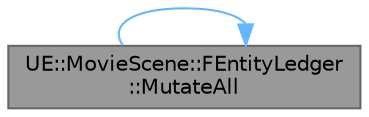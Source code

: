 digraph "UE::MovieScene::FEntityLedger::MutateAll"
{
 // INTERACTIVE_SVG=YES
 // LATEX_PDF_SIZE
  bgcolor="transparent";
  edge [fontname=Helvetica,fontsize=10,labelfontname=Helvetica,labelfontsize=10];
  node [fontname=Helvetica,fontsize=10,shape=box,height=0.2,width=0.4];
  rankdir="LR";
  Node1 [id="Node000001",label="UE::MovieScene::FEntityLedger\l::MutateAll",height=0.2,width=0.4,color="gray40", fillcolor="grey60", style="filled", fontcolor="black",tooltip="Mutate all the entities within this ledger by using the specified filter."];
  Node1 -> Node1 [id="edge1_Node000001_Node000001",color="steelblue1",style="solid",tooltip=" "];
}
